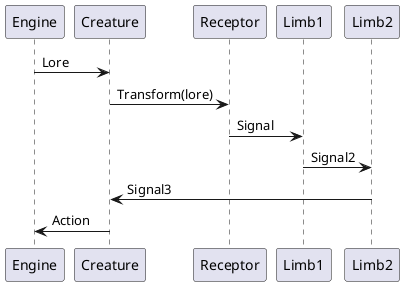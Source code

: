 
┌──────┐          ┌────────┐          ┌────────┐          ┌─────┐          ┌─────┐
│Engine│          │Creature│          │Receptor│          │Limb1│          │Limb2│
└──┬───┘          └───┬────┘          └───┬────┘          └──┬──┘          └──┬──┘
   │       Lore       │                   │                  │                │
   │ ─────────────────>                   │                  │                │
   │                  │                   │                  │                │
   │                  │  Transform(lore)  │                  │                │
   │                  │ ──────────────────>                  │                │
   │                  │                   │                  │                │
   │                  │                   │      Signal      │                │
   │                  │                   │ ────────────────>│                │
   │                  │                   │                  │                │
   │                  │                   │                  │    Signal2     │
   │                  │                   │                  │───────────────>│
   │                  │                   │                  │                │
   │                  │                   │    Signal3       │                │
   │                  │ <─────────────────────────────────────────────────────│
   │                  │                   │                  │                │
   │      Action      │                   │                  │                │
   │ <─────────────────                   │                  │                │
┌──┴───┐          ┌───┴────┐          ┌───┴────┐          ┌──┴──┐          ┌──┴──┐
│Engine│          │Creature│          │Receptor│          │Limb1│          │Limb2│
└──────┘          └────────┘          └────────┘          └─────┘          └─────┘

@startuml
Engine -> Creature: Lore 
Creature -> Receptor: Transform(lore)
Receptor -> Limb1: Signal
Limb1 -> Limb2: Signal2
Limb2 -> Creature: Signal3
Creature -> Engine: Action
@enduml
